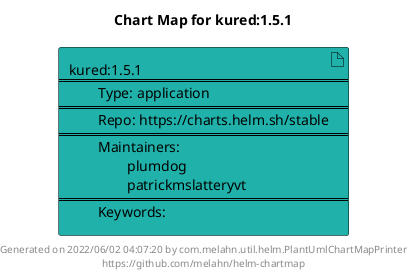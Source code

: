 @startuml
skinparam linetype ortho
skinparam backgroundColor white
skinparam usecaseBorderColor black
skinparam usecaseArrowColor LightSlateGray
skinparam artifactBorderColor black
skinparam artifactArrowColor LightSlateGray

title Chart Map for kured:1.5.1

'There is one referenced Helm Chart
artifact "kured:1.5.1\n====\n\tType: application\n====\n\tRepo: https://charts.helm.sh/stable\n====\n\tMaintainers: \n\t\tplumdog\n\t\tpatrickmslatteryvt\n====\n\tKeywords: " as kured_1_5_1 #LightSeaGreen

'There are 0 referenced Docker Images

'Chart Dependencies

center footer Generated on 2022/06/02 04:07:20 by com.melahn.util.helm.PlantUmlChartMapPrinter\nhttps://github.com/melahn/helm-chartmap
@enduml
